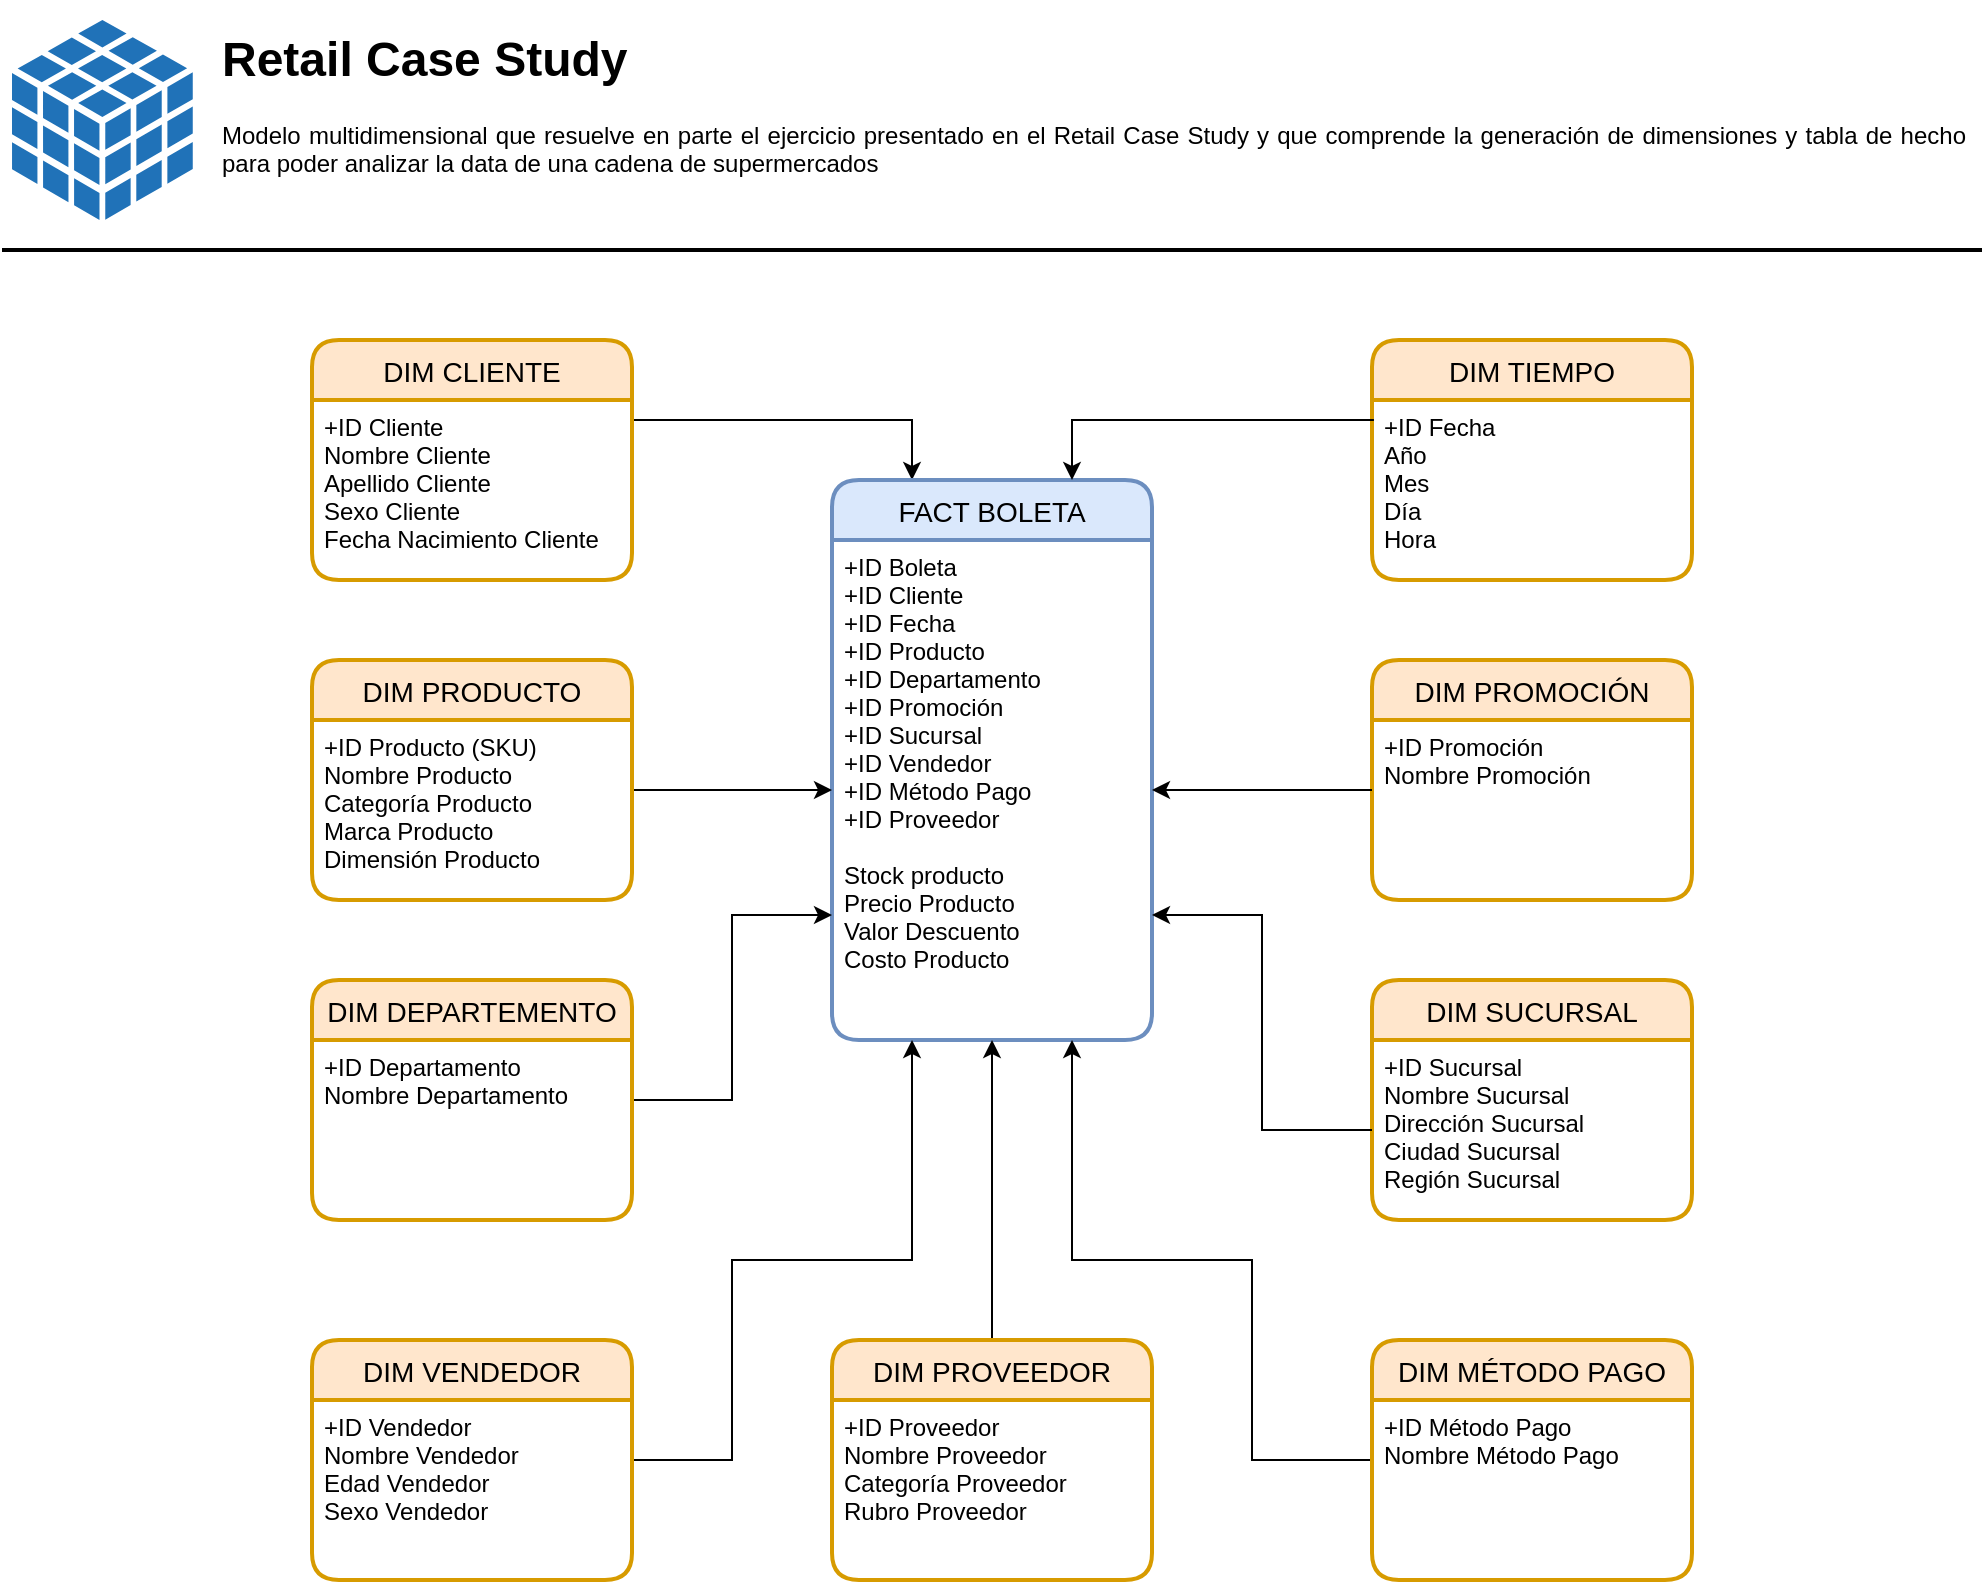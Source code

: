 <mxfile version="20.3.7" type="github"><diagram id="ZBS8N_VY0_NGkSx6poM_" name="Page-1"><mxGraphModel dx="1422" dy="744" grid="1" gridSize="10" guides="1" tooltips="1" connect="1" arrows="1" fold="1" page="1" pageScale="1" pageWidth="1100" pageHeight="850" math="0" shadow="0"><root><mxCell id="0"/><mxCell id="1" parent="0"/><mxCell id="-BCvQwlz1Do6RTmRUQW6-7" style="edgeStyle=orthogonalEdgeStyle;rounded=0;orthogonalLoop=1;jettySize=auto;html=1;exitX=1;exitY=0.5;exitDx=0;exitDy=0;entryX=0.25;entryY=0;entryDx=0;entryDy=0;" edge="1" parent="1" source="eMaZzDIua2Zchvix68bj-2" target="eMaZzDIua2Zchvix68bj-4"><mxGeometry relative="1" as="geometry"><Array as="points"><mxPoint x="370" y="240"/><mxPoint x="510" y="240"/></Array></mxGeometry></mxCell><mxCell id="eMaZzDIua2Zchvix68bj-2" value="DIM CLIENTE" style="swimlane;childLayout=stackLayout;horizontal=1;startSize=30;horizontalStack=0;rounded=1;fontSize=14;fontStyle=0;strokeWidth=2;resizeParent=0;resizeLast=1;shadow=0;dashed=0;align=center;fillColor=#ffe6cc;strokeColor=#d79b00;" parent="1" vertex="1"><mxGeometry x="210" y="200" width="160" height="120" as="geometry"/></mxCell><mxCell id="eMaZzDIua2Zchvix68bj-3" value="+ID Cliente&#xA;Nombre Cliente&#xA;Apellido Cliente&#xA;Sexo Cliente&#xA;Fecha Nacimiento Cliente&#xA;" style="align=left;strokeColor=none;fillColor=none;spacingLeft=4;fontSize=12;verticalAlign=top;resizable=0;rotatable=0;part=1;" parent="eMaZzDIua2Zchvix68bj-2" vertex="1"><mxGeometry y="30" width="160" height="90" as="geometry"/></mxCell><mxCell id="eMaZzDIua2Zchvix68bj-4" value="FACT BOLETA" style="swimlane;childLayout=stackLayout;horizontal=1;startSize=30;horizontalStack=0;rounded=1;fontSize=14;fontStyle=0;strokeWidth=2;resizeParent=0;resizeLast=1;shadow=0;dashed=0;align=center;fillColor=#dae8fc;strokeColor=#6c8ebf;" parent="1" vertex="1"><mxGeometry x="470" y="270" width="160" height="280" as="geometry"/></mxCell><mxCell id="eMaZzDIua2Zchvix68bj-5" value="+ID Boleta&#xA;+ID Cliente&#xA;+ID Fecha&#xA;+ID Producto&#xA;+ID Departamento&#xA;+ID Promoción&#xA;+ID Sucursal&#xA;+ID Vendedor&#xA;+ID Método Pago&#xA;+ID Proveedor&#xA;&#xA;Stock producto&#xA;Precio Producto&#xA;Valor Descuento&#xA;Costo Producto&#xA;" style="align=left;strokeColor=none;fillColor=none;spacingLeft=4;fontSize=12;verticalAlign=top;resizable=0;rotatable=0;part=1;" parent="eMaZzDIua2Zchvix68bj-4" vertex="1"><mxGeometry y="30" width="160" height="250" as="geometry"/></mxCell><mxCell id="eMaZzDIua2Zchvix68bj-7" value="&lt;h1&gt;Retail Case Study&lt;br&gt;&lt;/h1&gt;&lt;p align=&quot;justify&quot;&gt;Modelo multidimensional que resuelve en parte el ejercicio presentado en el Retail Case Study y que comprende la generación de dimensiones y tabla de hecho para poder analizar la data de una cadena de supermercados&lt;br&gt;&lt;/p&gt;" style="text;html=1;strokeColor=none;fillColor=none;spacing=5;spacingTop=-20;whiteSpace=wrap;overflow=hidden;rounded=0;" parent="1" vertex="1"><mxGeometry x="160" y="40" width="880" height="90" as="geometry"/></mxCell><mxCell id="eMaZzDIua2Zchvix68bj-8" value="DIM TIEMPO" style="swimlane;childLayout=stackLayout;horizontal=1;startSize=30;horizontalStack=0;rounded=1;fontSize=14;fontStyle=0;strokeWidth=2;resizeParent=0;resizeLast=1;shadow=0;dashed=0;align=center;fillColor=#ffe6cc;strokeColor=#d79b00;" parent="1" vertex="1"><mxGeometry x="740" y="200" width="160" height="120" as="geometry"/></mxCell><mxCell id="eMaZzDIua2Zchvix68bj-9" value="+ID Fecha&#xA;Año&#xA;Mes&#xA;Día&#xA;Hora&#xA;" style="align=left;strokeColor=none;fillColor=none;spacingLeft=4;fontSize=12;verticalAlign=top;resizable=0;rotatable=0;part=1;" parent="eMaZzDIua2Zchvix68bj-8" vertex="1"><mxGeometry y="30" width="160" height="90" as="geometry"/></mxCell><mxCell id="eMaZzDIua2Zchvix68bj-10" style="edgeStyle=orthogonalEdgeStyle;rounded=0;orthogonalLoop=1;jettySize=auto;html=1;entryX=0.75;entryY=0;entryDx=0;entryDy=0;exitX=0.006;exitY=0.111;exitDx=0;exitDy=0;exitPerimeter=0;" parent="1" source="eMaZzDIua2Zchvix68bj-9" target="eMaZzDIua2Zchvix68bj-4" edge="1"><mxGeometry relative="1" as="geometry"/></mxCell><mxCell id="-BCvQwlz1Do6RTmRUQW6-8" style="edgeStyle=orthogonalEdgeStyle;rounded=0;orthogonalLoop=1;jettySize=auto;html=1;exitX=1;exitY=0.5;exitDx=0;exitDy=0;entryX=0;entryY=0.5;entryDx=0;entryDy=0;" edge="1" parent="1" source="eMaZzDIua2Zchvix68bj-13" target="eMaZzDIua2Zchvix68bj-5"><mxGeometry relative="1" as="geometry"><Array as="points"><mxPoint x="370" y="425"/></Array></mxGeometry></mxCell><mxCell id="eMaZzDIua2Zchvix68bj-13" value="DIM PRODUCTO" style="swimlane;childLayout=stackLayout;horizontal=1;startSize=30;horizontalStack=0;rounded=1;fontSize=14;fontStyle=0;strokeWidth=2;resizeParent=0;resizeLast=1;shadow=0;dashed=0;align=center;fillColor=#ffe6cc;strokeColor=#d79b00;" parent="1" vertex="1"><mxGeometry x="210" y="360" width="160" height="120" as="geometry"/></mxCell><mxCell id="eMaZzDIua2Zchvix68bj-14" value="+ID Producto (SKU)&#xA;Nombre Producto&#xA;Categoría Producto&#xA;Marca Producto&#xA;Dimensión Producto&#xA;" style="align=left;strokeColor=none;fillColor=none;spacingLeft=4;fontSize=12;verticalAlign=top;resizable=0;rotatable=0;part=1;" parent="eMaZzDIua2Zchvix68bj-13" vertex="1"><mxGeometry y="30" width="160" height="90" as="geometry"/></mxCell><mxCell id="eMaZzDIua2Zchvix68bj-18" style="edgeStyle=orthogonalEdgeStyle;rounded=0;orthogonalLoop=1;jettySize=auto;html=1;entryX=0;entryY=0.75;entryDx=0;entryDy=0;" parent="1" source="eMaZzDIua2Zchvix68bj-16" target="eMaZzDIua2Zchvix68bj-5" edge="1"><mxGeometry relative="1" as="geometry"/></mxCell><mxCell id="eMaZzDIua2Zchvix68bj-16" value="DIM DEPARTEMENTO" style="swimlane;childLayout=stackLayout;horizontal=1;startSize=30;horizontalStack=0;rounded=1;fontSize=14;fontStyle=0;strokeWidth=2;resizeParent=0;resizeLast=1;shadow=0;dashed=0;align=center;fillColor=#ffe6cc;strokeColor=#d79b00;" parent="1" vertex="1"><mxGeometry x="210" y="520" width="160" height="120" as="geometry"/></mxCell><mxCell id="eMaZzDIua2Zchvix68bj-17" value="+ID Departamento&#xA;Nombre Departamento&#xA;" style="align=left;strokeColor=none;fillColor=none;spacingLeft=4;fontSize=12;verticalAlign=top;resizable=0;rotatable=0;part=1;" parent="eMaZzDIua2Zchvix68bj-16" vertex="1"><mxGeometry y="30" width="160" height="90" as="geometry"/></mxCell><mxCell id="eMaZzDIua2Zchvix68bj-19" value="DIM PROMOCIÓN" style="swimlane;childLayout=stackLayout;horizontal=1;startSize=30;horizontalStack=0;rounded=1;fontSize=14;fontStyle=0;strokeWidth=2;resizeParent=0;resizeLast=1;shadow=0;dashed=0;align=center;fillColor=#ffe6cc;strokeColor=#d79b00;" parent="1" vertex="1"><mxGeometry x="740" y="360" width="160" height="120" as="geometry"/></mxCell><mxCell id="eMaZzDIua2Zchvix68bj-20" value="+ID Promoción&#xA;Nombre Promoción&#xA;" style="align=left;strokeColor=none;fillColor=none;spacingLeft=4;fontSize=12;verticalAlign=top;resizable=0;rotatable=0;part=1;" parent="eMaZzDIua2Zchvix68bj-19" vertex="1"><mxGeometry y="30" width="160" height="90" as="geometry"/></mxCell><mxCell id="eMaZzDIua2Zchvix68bj-21" style="edgeStyle=orthogonalEdgeStyle;rounded=0;orthogonalLoop=1;jettySize=auto;html=1;" parent="1" source="eMaZzDIua2Zchvix68bj-20" target="eMaZzDIua2Zchvix68bj-5" edge="1"><mxGeometry relative="1" as="geometry"><Array as="points"><mxPoint x="710" y="425"/><mxPoint x="710" y="425"/></Array></mxGeometry></mxCell><mxCell id="eMaZzDIua2Zchvix68bj-22" value="DIM SUCURSAL" style="swimlane;childLayout=stackLayout;horizontal=1;startSize=30;horizontalStack=0;rounded=1;fontSize=14;fontStyle=0;strokeWidth=2;resizeParent=0;resizeLast=1;shadow=0;dashed=0;align=center;fillColor=#ffe6cc;strokeColor=#d79b00;" parent="1" vertex="1"><mxGeometry x="740" y="520" width="160" height="120" as="geometry"/></mxCell><mxCell id="eMaZzDIua2Zchvix68bj-23" value="+ID Sucursal&#xA;Nombre Sucursal&#xA;Dirección Sucursal&#xA;Ciudad Sucursal&#xA;Región Sucursal&#xA;" style="align=left;strokeColor=none;fillColor=none;spacingLeft=4;fontSize=12;verticalAlign=top;resizable=0;rotatable=0;part=1;" parent="eMaZzDIua2Zchvix68bj-22" vertex="1"><mxGeometry y="30" width="160" height="90" as="geometry"/></mxCell><mxCell id="eMaZzDIua2Zchvix68bj-24" style="edgeStyle=orthogonalEdgeStyle;rounded=0;orthogonalLoop=1;jettySize=auto;html=1;entryX=1;entryY=0.75;entryDx=0;entryDy=0;" parent="1" source="eMaZzDIua2Zchvix68bj-23" target="eMaZzDIua2Zchvix68bj-5" edge="1"><mxGeometry relative="1" as="geometry"/></mxCell><mxCell id="-BCvQwlz1Do6RTmRUQW6-6" style="edgeStyle=orthogonalEdgeStyle;rounded=0;orthogonalLoop=1;jettySize=auto;html=1;exitX=1;exitY=0.5;exitDx=0;exitDy=0;entryX=0.25;entryY=1;entryDx=0;entryDy=0;" edge="1" parent="1" source="eMaZzDIua2Zchvix68bj-25" target="eMaZzDIua2Zchvix68bj-4"><mxGeometry relative="1" as="geometry"><Array as="points"><mxPoint x="420" y="760"/><mxPoint x="420" y="660"/><mxPoint x="510" y="660"/></Array></mxGeometry></mxCell><mxCell id="eMaZzDIua2Zchvix68bj-25" value="DIM VENDEDOR" style="swimlane;childLayout=stackLayout;horizontal=1;startSize=30;horizontalStack=0;rounded=1;fontSize=14;fontStyle=0;strokeWidth=2;resizeParent=0;resizeLast=1;shadow=0;dashed=0;align=center;fillColor=#ffe6cc;strokeColor=#d79b00;" parent="1" vertex="1"><mxGeometry x="210" y="700" width="160" height="120" as="geometry"/></mxCell><mxCell id="eMaZzDIua2Zchvix68bj-26" value="+ID Vendedor&#xA;Nombre Vendedor&#xA;Edad Vendedor&#xA;Sexo Vendedor&#xA;&#xA;" style="align=left;strokeColor=none;fillColor=none;spacingLeft=4;fontSize=12;verticalAlign=top;resizable=0;rotatable=0;part=1;" parent="eMaZzDIua2Zchvix68bj-25" vertex="1"><mxGeometry y="30" width="160" height="90" as="geometry"/></mxCell><mxCell id="-BCvQwlz1Do6RTmRUQW6-4" style="edgeStyle=orthogonalEdgeStyle;rounded=0;orthogonalLoop=1;jettySize=auto;html=1;exitX=0.5;exitY=0;exitDx=0;exitDy=0;entryX=0.5;entryY=1;entryDx=0;entryDy=0;" edge="1" parent="1" source="eMaZzDIua2Zchvix68bj-28" target="eMaZzDIua2Zchvix68bj-5"><mxGeometry relative="1" as="geometry"/></mxCell><mxCell id="eMaZzDIua2Zchvix68bj-28" value="DIM PROVEEDOR" style="swimlane;childLayout=stackLayout;horizontal=1;startSize=30;horizontalStack=0;rounded=1;fontSize=14;fontStyle=0;strokeWidth=2;resizeParent=0;resizeLast=1;shadow=0;dashed=0;align=center;fillColor=#ffe6cc;strokeColor=#d79b00;" parent="1" vertex="1"><mxGeometry x="470" y="700" width="160" height="120" as="geometry"/></mxCell><mxCell id="eMaZzDIua2Zchvix68bj-29" value="+ID Proveedor&#xA;Nombre Proveedor&#xA;Categoría Proveedor&#xA;Rubro Proveedor&#xA;" style="align=left;strokeColor=none;fillColor=none;spacingLeft=4;fontSize=12;verticalAlign=top;resizable=0;rotatable=0;part=1;" parent="eMaZzDIua2Zchvix68bj-28" vertex="1"><mxGeometry y="30" width="160" height="90" as="geometry"/></mxCell><mxCell id="eMaZzDIua2Zchvix68bj-34" value="" style="sketch=0;shadow=0;dashed=0;html=1;strokeColor=none;labelPosition=center;verticalLabelPosition=bottom;verticalAlign=top;outlineConnect=0;align=center;shape=mxgraph.office.databases.database_cube;fillColor=#2072B8;aspect=fixed;" parent="1" vertex="1"><mxGeometry x="60.0" y="40" width="90.38" height="100" as="geometry"/></mxCell><mxCell id="eMaZzDIua2Zchvix68bj-35" value="" style="line;strokeWidth=2;html=1;" parent="1" vertex="1"><mxGeometry x="55" y="150" width="990" height="10" as="geometry"/></mxCell><mxCell id="-BCvQwlz1Do6RTmRUQW6-5" style="edgeStyle=orthogonalEdgeStyle;rounded=0;orthogonalLoop=1;jettySize=auto;html=1;entryX=0.75;entryY=1;entryDx=0;entryDy=0;" edge="1" parent="1" source="-BCvQwlz1Do6RTmRUQW6-2" target="eMaZzDIua2Zchvix68bj-4"><mxGeometry relative="1" as="geometry"><Array as="points"><mxPoint x="680" y="660"/><mxPoint x="590" y="660"/></Array></mxGeometry></mxCell><mxCell id="-BCvQwlz1Do6RTmRUQW6-2" value="DIM MÉTODO PAGO" style="swimlane;childLayout=stackLayout;horizontal=1;startSize=30;horizontalStack=0;rounded=1;fontSize=14;fontStyle=0;strokeWidth=2;resizeParent=0;resizeLast=1;shadow=0;dashed=0;align=center;fillColor=#ffe6cc;strokeColor=#d79b00;" vertex="1" parent="1"><mxGeometry x="740" y="700" width="160" height="120" as="geometry"/></mxCell><mxCell id="-BCvQwlz1Do6RTmRUQW6-3" value="+ID Método Pago&#xA;Nombre Método Pago&#xA;" style="align=left;strokeColor=none;fillColor=none;spacingLeft=4;fontSize=12;verticalAlign=top;resizable=0;rotatable=0;part=1;" vertex="1" parent="-BCvQwlz1Do6RTmRUQW6-2"><mxGeometry y="30" width="160" height="90" as="geometry"/></mxCell></root></mxGraphModel></diagram></mxfile>